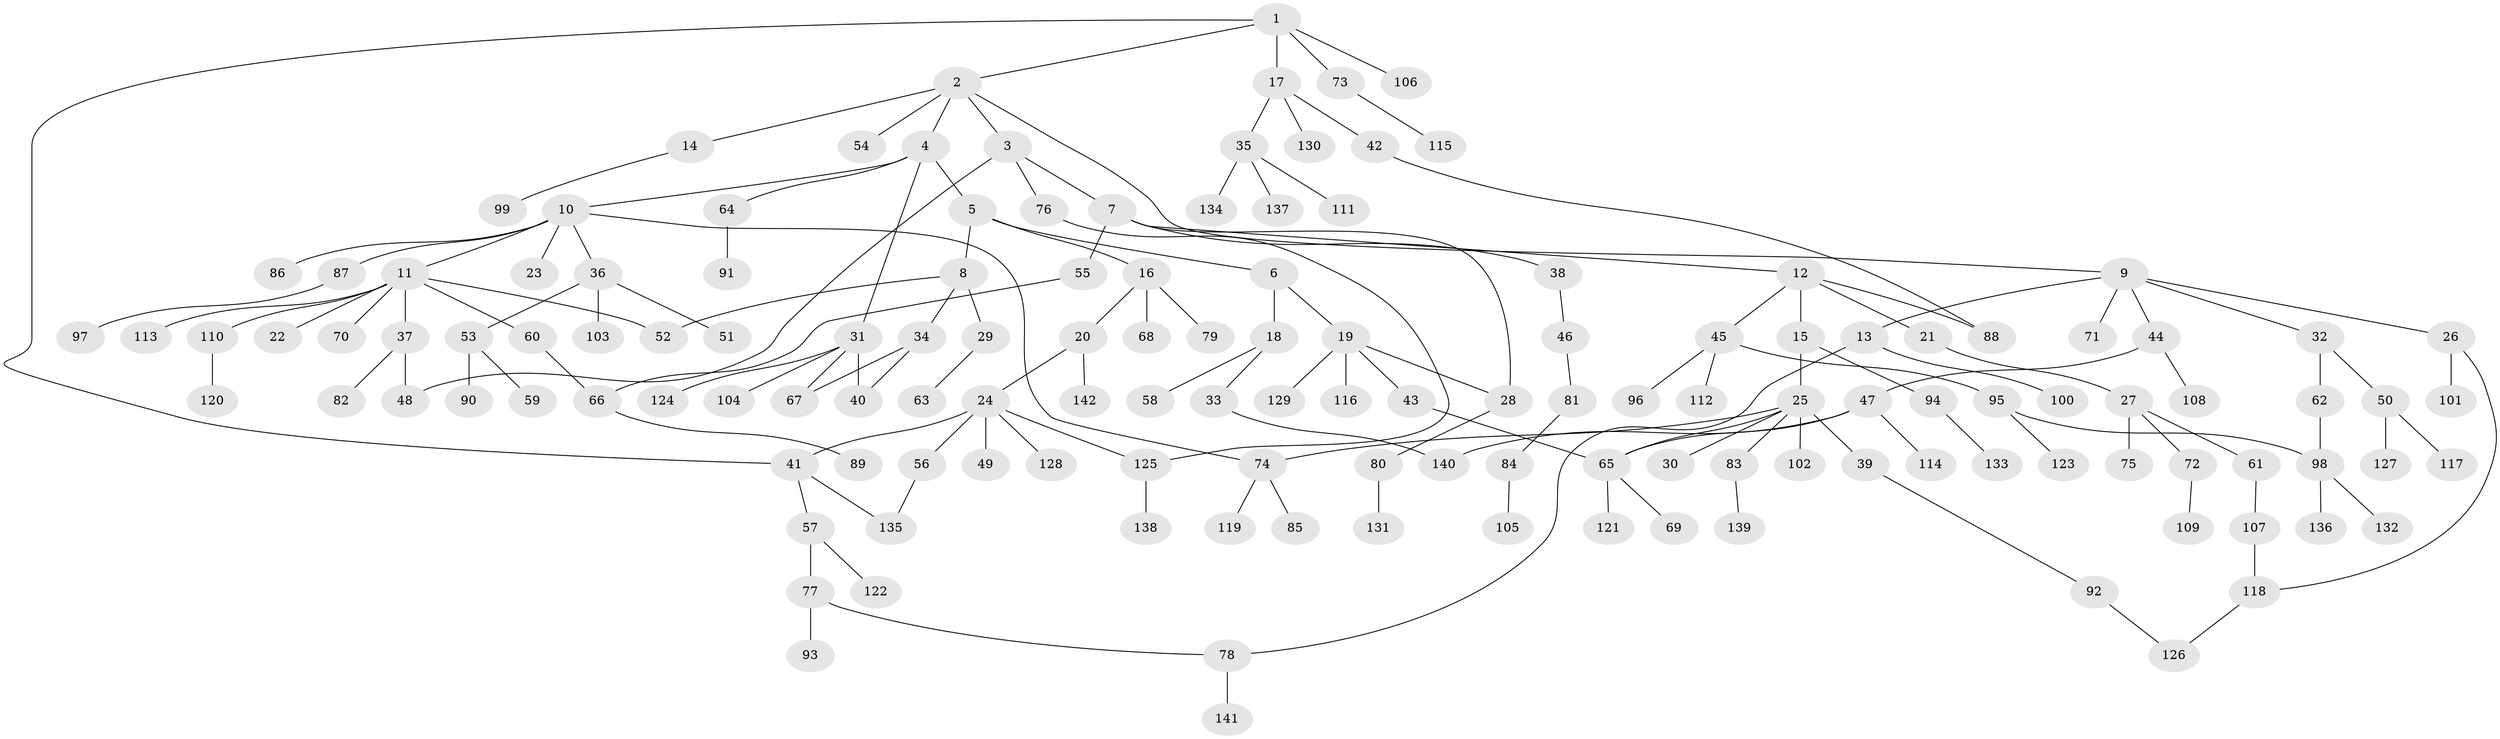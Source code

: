 // coarse degree distribution, {10: 0.023809523809523808, 12: 0.023809523809523808, 6: 0.023809523809523808, 5: 0.023809523809523808, 8: 0.023809523809523808, 13: 0.023809523809523808, 2: 0.16666666666666666, 1: 0.5952380952380952, 4: 0.07142857142857142, 3: 0.023809523809523808}
// Generated by graph-tools (version 1.1) at 2025/16/03/04/25 18:16:57]
// undirected, 142 vertices, 159 edges
graph export_dot {
graph [start="1"]
  node [color=gray90,style=filled];
  1;
  2;
  3;
  4;
  5;
  6;
  7;
  8;
  9;
  10;
  11;
  12;
  13;
  14;
  15;
  16;
  17;
  18;
  19;
  20;
  21;
  22;
  23;
  24;
  25;
  26;
  27;
  28;
  29;
  30;
  31;
  32;
  33;
  34;
  35;
  36;
  37;
  38;
  39;
  40;
  41;
  42;
  43;
  44;
  45;
  46;
  47;
  48;
  49;
  50;
  51;
  52;
  53;
  54;
  55;
  56;
  57;
  58;
  59;
  60;
  61;
  62;
  63;
  64;
  65;
  66;
  67;
  68;
  69;
  70;
  71;
  72;
  73;
  74;
  75;
  76;
  77;
  78;
  79;
  80;
  81;
  82;
  83;
  84;
  85;
  86;
  87;
  88;
  89;
  90;
  91;
  92;
  93;
  94;
  95;
  96;
  97;
  98;
  99;
  100;
  101;
  102;
  103;
  104;
  105;
  106;
  107;
  108;
  109;
  110;
  111;
  112;
  113;
  114;
  115;
  116;
  117;
  118;
  119;
  120;
  121;
  122;
  123;
  124;
  125;
  126;
  127;
  128;
  129;
  130;
  131;
  132;
  133;
  134;
  135;
  136;
  137;
  138;
  139;
  140;
  141;
  142;
  1 -- 2;
  1 -- 17;
  1 -- 73;
  1 -- 106;
  1 -- 41;
  2 -- 3;
  2 -- 4;
  2 -- 9;
  2 -- 14;
  2 -- 54;
  3 -- 7;
  3 -- 48;
  3 -- 76;
  4 -- 5;
  4 -- 10;
  4 -- 31;
  4 -- 64;
  5 -- 6;
  5 -- 8;
  5 -- 16;
  6 -- 18;
  6 -- 19;
  7 -- 12;
  7 -- 28;
  7 -- 38;
  7 -- 55;
  8 -- 29;
  8 -- 34;
  8 -- 52;
  9 -- 13;
  9 -- 26;
  9 -- 32;
  9 -- 44;
  9 -- 71;
  10 -- 11;
  10 -- 23;
  10 -- 36;
  10 -- 86;
  10 -- 87;
  10 -- 74;
  11 -- 22;
  11 -- 37;
  11 -- 60;
  11 -- 70;
  11 -- 110;
  11 -- 113;
  11 -- 52;
  12 -- 15;
  12 -- 21;
  12 -- 45;
  12 -- 88;
  13 -- 100;
  13 -- 78;
  14 -- 99;
  15 -- 25;
  15 -- 94;
  16 -- 20;
  16 -- 68;
  16 -- 79;
  17 -- 35;
  17 -- 42;
  17 -- 130;
  18 -- 33;
  18 -- 58;
  19 -- 43;
  19 -- 116;
  19 -- 129;
  19 -- 28;
  20 -- 24;
  20 -- 142;
  21 -- 27;
  24 -- 41;
  24 -- 49;
  24 -- 56;
  24 -- 128;
  24 -- 125;
  25 -- 30;
  25 -- 39;
  25 -- 74;
  25 -- 83;
  25 -- 102;
  25 -- 65;
  26 -- 101;
  26 -- 118;
  27 -- 61;
  27 -- 72;
  27 -- 75;
  28 -- 80;
  29 -- 63;
  31 -- 67;
  31 -- 104;
  31 -- 124;
  31 -- 40;
  32 -- 50;
  32 -- 62;
  33 -- 140;
  34 -- 40;
  34 -- 67;
  35 -- 111;
  35 -- 134;
  35 -- 137;
  36 -- 51;
  36 -- 53;
  36 -- 103;
  37 -- 82;
  37 -- 48;
  38 -- 46;
  39 -- 92;
  41 -- 57;
  41 -- 135;
  42 -- 88;
  43 -- 65;
  44 -- 47;
  44 -- 108;
  45 -- 95;
  45 -- 96;
  45 -- 112;
  46 -- 81;
  47 -- 65;
  47 -- 114;
  47 -- 140;
  50 -- 117;
  50 -- 127;
  53 -- 59;
  53 -- 90;
  55 -- 66;
  56 -- 135;
  57 -- 77;
  57 -- 122;
  60 -- 66;
  61 -- 107;
  62 -- 98;
  64 -- 91;
  65 -- 69;
  65 -- 121;
  66 -- 89;
  72 -- 109;
  73 -- 115;
  74 -- 85;
  74 -- 119;
  76 -- 125;
  77 -- 78;
  77 -- 93;
  78 -- 141;
  80 -- 131;
  81 -- 84;
  83 -- 139;
  84 -- 105;
  87 -- 97;
  92 -- 126;
  94 -- 133;
  95 -- 123;
  95 -- 98;
  98 -- 132;
  98 -- 136;
  107 -- 118;
  110 -- 120;
  118 -- 126;
  125 -- 138;
}
